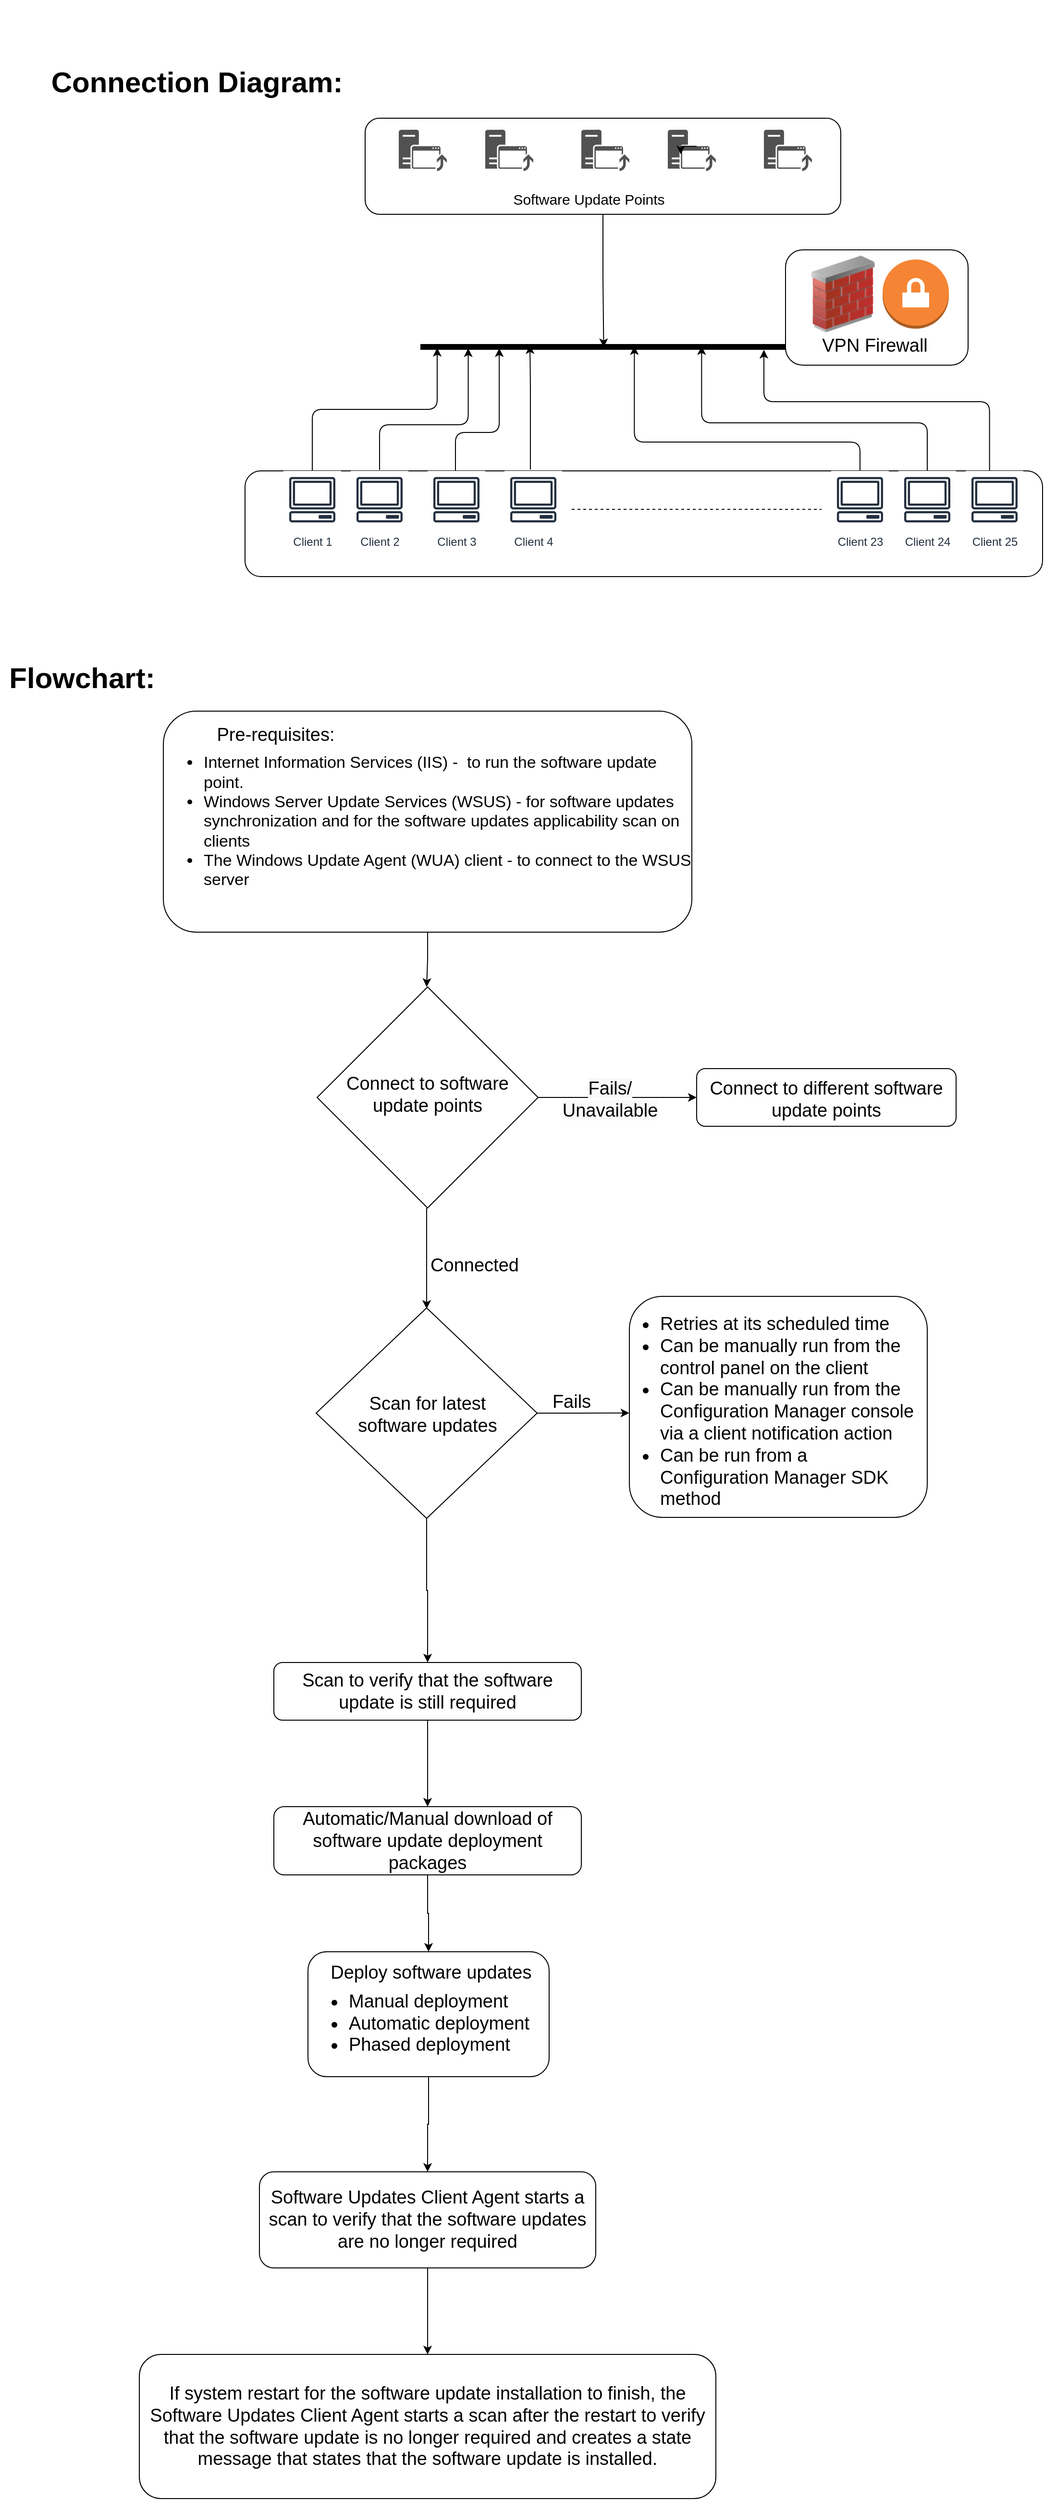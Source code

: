<mxfile version="14.6.11" type="github">
  <diagram name="Page-1" id="822b0af5-4adb-64df-f703-e8dfc1f81529">
    <mxGraphModel dx="2484" dy="736" grid="1" gridSize="10" guides="1" tooltips="1" connect="1" arrows="1" fold="1" page="1" pageScale="1" pageWidth="1100" pageHeight="850" background="#ffffff" math="0" shadow="0">
      <root>
        <mxCell id="0" />
        <mxCell id="1" parent="0" />
        <mxCell id="jQDINDvvrDZbcHtMQMTa-106" value="" style="edgeStyle=elbowEdgeStyle;elbow=vertical;endArrow=classic;html=1;fontSize=100;entryX=0.586;entryY=0.427;entryDx=0;entryDy=0;entryPerimeter=0;" edge="1" parent="1">
          <mxGeometry width="50" height="50" relative="1" as="geometry">
            <mxPoint x="1004.82" y="493.73" as="sourcePoint" />
            <mxPoint x="770" y="364" as="targetPoint" />
            <Array as="points">
              <mxPoint x="870" y="418" />
            </Array>
          </mxGeometry>
        </mxCell>
        <mxCell id="jQDINDvvrDZbcHtMQMTa-87" value="" style="rounded=1;whiteSpace=wrap;html=1;fontSize=19;align=center;" vertex="1" parent="1">
          <mxGeometry x="792.5" y="260" width="190" height="120" as="geometry" />
        </mxCell>
        <mxCell id="jQDINDvvrDZbcHtMQMTa-63" style="edgeStyle=orthogonalEdgeStyle;rounded=0;orthogonalLoop=1;jettySize=auto;html=1;exitX=1;exitY=0.5;exitDx=0;exitDy=0;entryX=0.032;entryY=0.506;entryDx=0;entryDy=0;entryPerimeter=0;fontSize=19;" edge="1" parent="1" source="jQDINDvvrDZbcHtMQMTa-59" target="jQDINDvvrDZbcHtMQMTa-62">
          <mxGeometry relative="1" as="geometry" />
        </mxCell>
        <mxCell id="jQDINDvvrDZbcHtMQMTa-79" style="edgeStyle=orthogonalEdgeStyle;rounded=0;orthogonalLoop=1;jettySize=auto;html=1;entryX=0.5;entryY=0;entryDx=0;entryDy=0;fontSize=19;" edge="1" parent="1" source="jQDINDvvrDZbcHtMQMTa-59" target="jQDINDvvrDZbcHtMQMTa-73">
          <mxGeometry relative="1" as="geometry" />
        </mxCell>
        <mxCell id="jQDINDvvrDZbcHtMQMTa-59" value="" style="rhombus;whiteSpace=wrap;html=1;fontSize=19;" vertex="1" parent="1">
          <mxGeometry x="304" y="1361" width="230" height="219" as="geometry" />
        </mxCell>
        <mxCell id="jQDINDvvrDZbcHtMQMTa-40" style="edgeStyle=orthogonalEdgeStyle;rounded=0;orthogonalLoop=1;jettySize=auto;html=1;exitX=0.5;exitY=1;exitDx=0;exitDy=0;entryX=0.5;entryY=0;entryDx=0;entryDy=0;fontSize=19;" edge="1" parent="1">
          <mxGeometry relative="1" as="geometry">
            <mxPoint x="419" y="1257" as="sourcePoint" />
            <mxPoint x="419" y="1362" as="targetPoint" />
          </mxGeometry>
        </mxCell>
        <mxCell id="jQDINDvvrDZbcHtMQMTa-58" style="edgeStyle=orthogonalEdgeStyle;rounded=0;orthogonalLoop=1;jettySize=auto;html=1;exitX=1;exitY=0.5;exitDx=0;exitDy=0;entryX=0;entryY=0.5;entryDx=0;entryDy=0;fontSize=19;" edge="1" parent="1" source="jQDINDvvrDZbcHtMQMTa-32" target="jQDINDvvrDZbcHtMQMTa-43">
          <mxGeometry relative="1" as="geometry" />
        </mxCell>
        <mxCell id="jQDINDvvrDZbcHtMQMTa-32" value="" style="rhombus;whiteSpace=wrap;html=1;fontSize=19;" vertex="1" parent="1">
          <mxGeometry x="305" y="1027" width="230" height="230" as="geometry" />
        </mxCell>
        <mxCell id="jQDINDvvrDZbcHtMQMTa-16" value="" style="rounded=1;whiteSpace=wrap;html=1;" vertex="1" parent="1">
          <mxGeometry x="230" y="490" width="830" height="110" as="geometry" />
        </mxCell>
        <mxCell id="jQDINDvvrDZbcHtMQMTa-94" value="" style="edgeStyle=orthogonalEdgeStyle;rounded=0;orthogonalLoop=1;jettySize=auto;html=1;fontSize=100;entryX=0.502;entryY=0.533;entryDx=0;entryDy=0;entryPerimeter=0;" edge="1" parent="1" source="jQDINDvvrDZbcHtMQMTa-7" target="jQDINDvvrDZbcHtMQMTa-93">
          <mxGeometry relative="1" as="geometry" />
        </mxCell>
        <mxCell id="jQDINDvvrDZbcHtMQMTa-7" value="" style="rounded=1;whiteSpace=wrap;html=1;" vertex="1" parent="1">
          <mxGeometry x="355" y="123" width="495" height="100" as="geometry" />
        </mxCell>
        <mxCell id="jQDINDvvrDZbcHtMQMTa-1" value="" style="pointerEvents=1;shadow=0;dashed=0;html=1;strokeColor=none;labelPosition=center;verticalLabelPosition=bottom;verticalAlign=top;align=center;fillColor=#515151;shape=mxgraph.mscae.system_center.software_update_point" vertex="1" parent="1">
          <mxGeometry x="390" y="135" width="50" height="43" as="geometry" />
        </mxCell>
        <mxCell id="jQDINDvvrDZbcHtMQMTa-2" value="" style="pointerEvents=1;shadow=0;dashed=0;html=1;strokeColor=none;labelPosition=center;verticalLabelPosition=bottom;verticalAlign=top;align=center;fillColor=#515151;shape=mxgraph.mscae.system_center.software_update_point" vertex="1" parent="1">
          <mxGeometry x="580" y="135" width="50" height="43" as="geometry" />
        </mxCell>
        <mxCell id="jQDINDvvrDZbcHtMQMTa-3" value="" style="pointerEvents=1;shadow=0;dashed=0;html=1;strokeColor=none;labelPosition=center;verticalLabelPosition=bottom;verticalAlign=top;align=center;fillColor=#515151;shape=mxgraph.mscae.system_center.software_update_point" vertex="1" parent="1">
          <mxGeometry x="480" y="135" width="50" height="43" as="geometry" />
        </mxCell>
        <mxCell id="jQDINDvvrDZbcHtMQMTa-4" value="" style="pointerEvents=1;shadow=0;dashed=0;html=1;strokeColor=none;labelPosition=center;verticalLabelPosition=bottom;verticalAlign=top;align=center;fillColor=#515151;shape=mxgraph.mscae.system_center.software_update_point" vertex="1" parent="1">
          <mxGeometry x="670" y="135" width="50" height="43" as="geometry" />
        </mxCell>
        <mxCell id="jQDINDvvrDZbcHtMQMTa-5" value="" style="pointerEvents=1;shadow=0;dashed=0;html=1;strokeColor=none;labelPosition=center;verticalLabelPosition=bottom;verticalAlign=top;align=center;fillColor=#515151;shape=mxgraph.mscae.system_center.software_update_point" vertex="1" parent="1">
          <mxGeometry x="770" y="135" width="50" height="43" as="geometry" />
        </mxCell>
        <mxCell id="jQDINDvvrDZbcHtMQMTa-6" style="edgeStyle=orthogonalEdgeStyle;rounded=0;orthogonalLoop=1;jettySize=auto;html=1;exitX=0.6;exitY=0.4;exitDx=0;exitDy=0;exitPerimeter=0;entryX=0.269;entryY=0.592;entryDx=0;entryDy=0;entryPerimeter=0;" edge="1" parent="1" source="jQDINDvvrDZbcHtMQMTa-4" target="jQDINDvvrDZbcHtMQMTa-4">
          <mxGeometry relative="1" as="geometry" />
        </mxCell>
        <mxCell id="jQDINDvvrDZbcHtMQMTa-8" value="&lt;font style=&quot;font-size: 15px&quot;&gt;Software Update Points&lt;/font&gt;" style="text;html=1;strokeColor=none;fillColor=none;align=center;verticalAlign=middle;whiteSpace=wrap;rounded=0;" vertex="1" parent="1">
          <mxGeometry x="483" y="197" width="210" height="20" as="geometry" />
        </mxCell>
        <mxCell id="jQDINDvvrDZbcHtMQMTa-9" value="Client 2" style="outlineConnect=0;fontColor=#232F3E;gradientColor=none;strokeColor=#232F3E;fillColor=#ffffff;dashed=0;verticalLabelPosition=bottom;verticalAlign=top;align=center;html=1;fontSize=12;fontStyle=0;aspect=fixed;shape=mxgraph.aws4.resourceIcon;resIcon=mxgraph.aws4.client;" vertex="1" parent="1">
          <mxGeometry x="340" y="490" width="60" height="60" as="geometry" />
        </mxCell>
        <mxCell id="jQDINDvvrDZbcHtMQMTa-10" value="Client 1" style="outlineConnect=0;fontColor=#232F3E;gradientColor=none;strokeColor=#232F3E;fillColor=#ffffff;dashed=0;verticalLabelPosition=bottom;verticalAlign=top;align=center;html=1;fontSize=12;fontStyle=0;aspect=fixed;shape=mxgraph.aws4.resourceIcon;resIcon=mxgraph.aws4.client;" vertex="1" parent="1">
          <mxGeometry x="270" y="490" width="60" height="60" as="geometry" />
        </mxCell>
        <mxCell id="jQDINDvvrDZbcHtMQMTa-11" value="Client 25" style="outlineConnect=0;fontColor=#232F3E;gradientColor=none;strokeColor=#232F3E;fillColor=#ffffff;dashed=0;verticalLabelPosition=bottom;verticalAlign=top;align=center;html=1;fontSize=12;fontStyle=0;aspect=fixed;shape=mxgraph.aws4.resourceIcon;resIcon=mxgraph.aws4.client;" vertex="1" parent="1">
          <mxGeometry x="980" y="490" width="60" height="60" as="geometry" />
        </mxCell>
        <mxCell id="jQDINDvvrDZbcHtMQMTa-12" value="Client 24" style="outlineConnect=0;fontColor=#232F3E;gradientColor=none;strokeColor=#232F3E;fillColor=#ffffff;dashed=0;verticalLabelPosition=bottom;verticalAlign=top;align=center;html=1;fontSize=12;fontStyle=0;aspect=fixed;shape=mxgraph.aws4.resourceIcon;resIcon=mxgraph.aws4.client;" vertex="1" parent="1">
          <mxGeometry x="910" y="490" width="60" height="60" as="geometry" />
        </mxCell>
        <mxCell id="jQDINDvvrDZbcHtMQMTa-13" value="Client 23" style="outlineConnect=0;fontColor=#232F3E;gradientColor=none;strokeColor=#232F3E;fillColor=#ffffff;dashed=0;verticalLabelPosition=bottom;verticalAlign=top;align=center;html=1;fontSize=12;fontStyle=0;aspect=fixed;shape=mxgraph.aws4.resourceIcon;resIcon=mxgraph.aws4.client;" vertex="1" parent="1">
          <mxGeometry x="840" y="490" width="60" height="60" as="geometry" />
        </mxCell>
        <mxCell id="jQDINDvvrDZbcHtMQMTa-14" value="Client 4" style="outlineConnect=0;fontColor=#232F3E;gradientColor=none;strokeColor=#232F3E;fillColor=#ffffff;dashed=0;verticalLabelPosition=bottom;verticalAlign=top;align=center;html=1;fontSize=12;fontStyle=0;aspect=fixed;shape=mxgraph.aws4.resourceIcon;resIcon=mxgraph.aws4.client;" vertex="1" parent="1">
          <mxGeometry x="500" y="490" width="60" height="60" as="geometry" />
        </mxCell>
        <mxCell id="jQDINDvvrDZbcHtMQMTa-15" value="Client 3" style="outlineConnect=0;fontColor=#232F3E;gradientColor=none;strokeColor=#232F3E;fillColor=#ffffff;dashed=0;verticalLabelPosition=bottom;verticalAlign=top;align=center;html=1;fontSize=12;fontStyle=0;aspect=fixed;shape=mxgraph.aws4.resourceIcon;resIcon=mxgraph.aws4.client;" vertex="1" parent="1">
          <mxGeometry x="420" y="490" width="60" height="60" as="geometry" />
        </mxCell>
        <mxCell id="jQDINDvvrDZbcHtMQMTa-23" value="" style="endArrow=none;dashed=1;html=1;" edge="1" parent="1">
          <mxGeometry width="50" height="50" relative="1" as="geometry">
            <mxPoint x="570" y="530" as="sourcePoint" />
            <mxPoint x="830" y="530" as="targetPoint" />
          </mxGeometry>
        </mxCell>
        <mxCell id="jQDINDvvrDZbcHtMQMTa-34" value="" style="edgeStyle=orthogonalEdgeStyle;rounded=0;orthogonalLoop=1;jettySize=auto;html=1;fontSize=19;" edge="1" parent="1" source="jQDINDvvrDZbcHtMQMTa-30">
          <mxGeometry relative="1" as="geometry">
            <mxPoint x="419" y="1027" as="targetPoint" />
          </mxGeometry>
        </mxCell>
        <mxCell id="jQDINDvvrDZbcHtMQMTa-30" value="&lt;div style=&quot;font-size: 17px&quot;&gt;&lt;ul&gt;&lt;li&gt;Internet Information Services (IIS) -&amp;nbsp; to run the software update point.&lt;/li&gt;&lt;li&gt;Windows Server Update Services (WSUS) - for software updates synchronization and for the software updates applicability scan on clients&lt;/li&gt;&lt;li&gt;The Windows Update Agent (WUA) client - to connect to the WSUS server&lt;/li&gt;&lt;/ul&gt;&lt;/div&gt;" style="rounded=1;whiteSpace=wrap;html=1;align=left;" vertex="1" parent="1">
          <mxGeometry x="145" y="740" width="550" height="230" as="geometry" />
        </mxCell>
        <mxCell id="jQDINDvvrDZbcHtMQMTa-31" value="Connect to software update points" style="text;html=1;strokeColor=none;fillColor=none;align=center;verticalAlign=middle;whiteSpace=wrap;rounded=0;fontSize=19;" vertex="1" parent="1">
          <mxGeometry x="325" y="1130" width="190" height="17" as="geometry" />
        </mxCell>
        <mxCell id="jQDINDvvrDZbcHtMQMTa-33" value="Pre-requisites:" style="text;html=1;strokeColor=none;fillColor=none;align=center;verticalAlign=middle;whiteSpace=wrap;rounded=0;fontSize=19;" vertex="1" parent="1">
          <mxGeometry x="169" y="755" width="186" height="20" as="geometry" />
        </mxCell>
        <mxCell id="jQDINDvvrDZbcHtMQMTa-37" value="Scan for latest software updates" style="text;html=1;strokeColor=none;fillColor=none;align=center;verticalAlign=middle;whiteSpace=wrap;rounded=0;fontSize=19;" vertex="1" parent="1">
          <mxGeometry x="320" y="1462" width="200" height="20" as="geometry" />
        </mxCell>
        <mxCell id="jQDINDvvrDZbcHtMQMTa-42" value="Connected" style="text;html=1;strokeColor=none;fillColor=none;align=center;verticalAlign=middle;whiteSpace=wrap;rounded=0;fontSize=19;" vertex="1" parent="1">
          <mxGeometry x="449" y="1307" width="40" height="20" as="geometry" />
        </mxCell>
        <mxCell id="jQDINDvvrDZbcHtMQMTa-43" value="" style="rounded=1;whiteSpace=wrap;html=1;fontSize=19;" vertex="1" parent="1">
          <mxGeometry x="700" y="1112" width="270" height="60" as="geometry" />
        </mxCell>
        <mxCell id="jQDINDvvrDZbcHtMQMTa-44" value="Connect to different software update points" style="text;html=1;strokeColor=none;fillColor=none;align=center;verticalAlign=middle;whiteSpace=wrap;rounded=0;fontSize=19;" vertex="1" parent="1">
          <mxGeometry x="710" y="1134" width="250" height="20" as="geometry" />
        </mxCell>
        <mxCell id="jQDINDvvrDZbcHtMQMTa-55" value="&lt;span style=&quot;color: rgb(0, 0, 0); font-family: helvetica; font-size: 19px; font-style: normal; font-weight: 400; letter-spacing: normal; text-indent: 0px; text-transform: none; word-spacing: 0px; background-color: rgb(248, 249, 250); display: inline; float: none;&quot;&gt;Fails/&lt;/span&gt;&lt;br style=&quot;color: rgb(0, 0, 0); font-family: helvetica; font-size: 19px; font-style: normal; font-weight: 400; letter-spacing: normal; text-indent: 0px; text-transform: none; word-spacing: 0px; background-color: rgb(248, 249, 250);&quot;&gt;&lt;span style=&quot;color: rgb(0, 0, 0); font-family: helvetica; font-size: 19px; font-style: normal; font-weight: 400; letter-spacing: normal; text-indent: 0px; text-transform: none; word-spacing: 0px; background-color: rgb(248, 249, 250); display: inline; float: none;&quot;&gt;Unavailable&lt;/span&gt;" style="text;whiteSpace=wrap;html=1;fontSize=19;align=center;" vertex="1" parent="1">
          <mxGeometry x="550" y="1115" width="120" height="60" as="geometry" />
        </mxCell>
        <mxCell id="jQDINDvvrDZbcHtMQMTa-60" value="" style="rounded=1;whiteSpace=wrap;html=1;fontSize=19;align=center;" vertex="1" parent="1">
          <mxGeometry x="630" y="1349" width="310" height="230" as="geometry" />
        </mxCell>
        <mxCell id="jQDINDvvrDZbcHtMQMTa-61" value="Fails" style="text;html=1;strokeColor=none;fillColor=none;align=center;verticalAlign=middle;whiteSpace=wrap;rounded=0;fontSize=19;" vertex="1" parent="1">
          <mxGeometry x="550" y="1449" width="40" height="20" as="geometry" />
        </mxCell>
        <mxCell id="jQDINDvvrDZbcHtMQMTa-62" value="&lt;div&gt;&lt;ul&gt;&lt;li&gt;Retries at its scheduled time&lt;/li&gt;&lt;li&gt;Can be manually run from the control panel on the client&lt;/li&gt;&lt;li&gt;Can be manually run from the Configuration Manager console via a client notification action&lt;/li&gt;&lt;li&gt;Can be run from a Configuration Manager SDK method&lt;/li&gt;&lt;/ul&gt;&lt;/div&gt;" style="text;html=1;strokeColor=none;fillColor=none;align=left;verticalAlign=middle;whiteSpace=wrap;rounded=0;fontSize=19;" vertex="1" parent="1">
          <mxGeometry x="620" y="1359" width="310" height="220" as="geometry" />
        </mxCell>
        <mxCell id="jQDINDvvrDZbcHtMQMTa-72" value="" style="edgeStyle=orthogonalEdgeStyle;rounded=0;orthogonalLoop=1;jettySize=auto;html=1;fontSize=19;" edge="1" parent="1" source="jQDINDvvrDZbcHtMQMTa-65" target="jQDINDvvrDZbcHtMQMTa-71">
          <mxGeometry relative="1" as="geometry" />
        </mxCell>
        <mxCell id="jQDINDvvrDZbcHtMQMTa-65" value="Automatic/Manual download of software update deployment packages" style="rounded=1;whiteSpace=wrap;html=1;fontSize=19;align=center;" vertex="1" parent="1">
          <mxGeometry x="260" y="1880" width="320" height="71" as="geometry" />
        </mxCell>
        <mxCell id="jQDINDvvrDZbcHtMQMTa-82" value="" style="edgeStyle=orthogonalEdgeStyle;rounded=0;orthogonalLoop=1;jettySize=auto;html=1;fontSize=19;" edge="1" parent="1" source="jQDINDvvrDZbcHtMQMTa-71" target="jQDINDvvrDZbcHtMQMTa-81">
          <mxGeometry relative="1" as="geometry" />
        </mxCell>
        <mxCell id="jQDINDvvrDZbcHtMQMTa-71" value="&lt;p style=&quot;line-height: 0%&quot;&gt;&amp;nbsp; &amp;nbsp; Deploy software updates&lt;br&gt;&lt;/p&gt;&lt;ul&gt;&lt;li&gt;Manual deployment&lt;/li&gt;&lt;li&gt;Automatic deployment&lt;/li&gt;&lt;li&gt;Phased deployment&lt;/li&gt;&lt;/ul&gt;&lt;p&gt;&lt;/p&gt;" style="rounded=1;whiteSpace=wrap;html=1;fontSize=19;align=left;" vertex="1" parent="1">
          <mxGeometry x="295.5" y="2031" width="251" height="130" as="geometry" />
        </mxCell>
        <mxCell id="jQDINDvvrDZbcHtMQMTa-80" style="edgeStyle=orthogonalEdgeStyle;rounded=0;orthogonalLoop=1;jettySize=auto;html=1;entryX=0.5;entryY=0;entryDx=0;entryDy=0;fontSize=19;" edge="1" parent="1" source="jQDINDvvrDZbcHtMQMTa-73" target="jQDINDvvrDZbcHtMQMTa-65">
          <mxGeometry relative="1" as="geometry" />
        </mxCell>
        <mxCell id="jQDINDvvrDZbcHtMQMTa-73" value="Scan to verify that the software update is still required" style="rounded=1;whiteSpace=wrap;html=1;fontSize=19;align=center;" vertex="1" parent="1">
          <mxGeometry x="260" y="1730" width="320" height="60" as="geometry" />
        </mxCell>
        <mxCell id="jQDINDvvrDZbcHtMQMTa-84" value="" style="edgeStyle=orthogonalEdgeStyle;rounded=0;orthogonalLoop=1;jettySize=auto;html=1;fontSize=19;" edge="1" parent="1" source="jQDINDvvrDZbcHtMQMTa-81" target="jQDINDvvrDZbcHtMQMTa-83">
          <mxGeometry relative="1" as="geometry" />
        </mxCell>
        <mxCell id="jQDINDvvrDZbcHtMQMTa-81" value="Software Updates Client Agent starts a scan to verify that the software updates are no longer required" style="rounded=1;whiteSpace=wrap;html=1;fontSize=19;align=center;" vertex="1" parent="1">
          <mxGeometry x="245" y="2260" width="350" height="100" as="geometry" />
        </mxCell>
        <mxCell id="jQDINDvvrDZbcHtMQMTa-83" value="If system restart for the software update installation to finish, the Software Updates Client Agent starts a scan after the restart to verify that the software update is no longer required and creates a state message that states that the software update is installed." style="rounded=1;whiteSpace=wrap;html=1;fontSize=19;align=center;" vertex="1" parent="1">
          <mxGeometry x="120" y="2450" width="600" height="150" as="geometry" />
        </mxCell>
        <mxCell id="jQDINDvvrDZbcHtMQMTa-85" value="" style="outlineConnect=0;dashed=0;verticalLabelPosition=bottom;verticalAlign=top;align=center;html=1;shape=mxgraph.aws3.vpn_gateway;fillColor=#F58534;gradientColor=none;fontSize=19;" vertex="1" parent="1">
          <mxGeometry x="893.5" y="270" width="69" height="72" as="geometry" />
        </mxCell>
        <mxCell id="jQDINDvvrDZbcHtMQMTa-86" value="" style="image;html=1;image=img/lib/clip_art/networking/Firewall_02_128x128.png;fontSize=19;align=center;" vertex="1" parent="1">
          <mxGeometry x="812.5" y="266" width="80" height="80" as="geometry" />
        </mxCell>
        <mxCell id="jQDINDvvrDZbcHtMQMTa-90" value="VPN Firewall" style="text;html=1;strokeColor=none;fillColor=none;align=center;verticalAlign=middle;whiteSpace=wrap;rounded=0;fontSize=19;" vertex="1" parent="1">
          <mxGeometry x="817.5" y="350" width="135" height="20" as="geometry" />
        </mxCell>
        <mxCell id="jQDINDvvrDZbcHtMQMTa-93" value="" style="line;strokeWidth=6;html=1;fontSize=100;align=center;fontStyle=0;labelBorderColor=#000000;" vertex="1" parent="1">
          <mxGeometry x="412.5" y="356" width="380" height="10" as="geometry" />
        </mxCell>
        <mxCell id="jQDINDvvrDZbcHtMQMTa-98" value="" style="edgeStyle=elbowEdgeStyle;elbow=vertical;endArrow=classic;html=1;fontSize=100;entryX=0.046;entryY=1.4;entryDx=0;entryDy=0;entryPerimeter=0;" edge="1" parent="1">
          <mxGeometry width="50" height="50" relative="1" as="geometry">
            <mxPoint x="300" y="490" as="sourcePoint" />
            <mxPoint x="429.98" y="362" as="targetPoint" />
          </mxGeometry>
        </mxCell>
        <mxCell id="jQDINDvvrDZbcHtMQMTa-99" value="" style="edgeStyle=elbowEdgeStyle;elbow=vertical;endArrow=classic;html=1;fontSize=100;entryX=0.131;entryY=0.64;entryDx=0;entryDy=0;entryPerimeter=0;" edge="1" parent="1" target="jQDINDvvrDZbcHtMQMTa-93">
          <mxGeometry width="50" height="50" relative="1" as="geometry">
            <mxPoint x="370" y="489" as="sourcePoint" />
            <mxPoint x="500" y="362" as="targetPoint" />
            <Array as="points">
              <mxPoint x="435" y="442" />
            </Array>
          </mxGeometry>
        </mxCell>
        <mxCell id="jQDINDvvrDZbcHtMQMTa-100" value="" style="edgeStyle=elbowEdgeStyle;elbow=vertical;endArrow=classic;html=1;fontSize=100;entryX=0.216;entryY=0.64;entryDx=0;entryDy=0;entryPerimeter=0;" edge="1" parent="1" target="jQDINDvvrDZbcHtMQMTa-93">
          <mxGeometry width="50" height="50" relative="1" as="geometry">
            <mxPoint x="449" y="490" as="sourcePoint" />
            <mxPoint x="541.28" y="366.0" as="targetPoint" />
            <Array as="points">
              <mxPoint x="500" y="450" />
            </Array>
          </mxGeometry>
        </mxCell>
        <mxCell id="jQDINDvvrDZbcHtMQMTa-101" value="" style="edgeStyle=elbowEdgeStyle;elbow=vertical;endArrow=classic;html=1;fontSize=100;entryX=0.3;entryY=0.32;entryDx=0;entryDy=0;entryPerimeter=0;" edge="1" parent="1" target="jQDINDvvrDZbcHtMQMTa-93">
          <mxGeometry width="50" height="50" relative="1" as="geometry">
            <mxPoint x="527" y="488.6" as="sourcePoint" />
            <mxPoint x="528" y="370" as="targetPoint" />
            <Array as="points">
              <mxPoint x="525" y="400" />
              <mxPoint x="578" y="448.6" />
            </Array>
          </mxGeometry>
        </mxCell>
        <mxCell id="jQDINDvvrDZbcHtMQMTa-103" value="" style="edgeStyle=elbowEdgeStyle;elbow=vertical;endArrow=classic;html=1;fontSize=100;entryX=0.586;entryY=0.427;entryDx=0;entryDy=0;entryPerimeter=0;" edge="1" parent="1" source="jQDINDvvrDZbcHtMQMTa-13" target="jQDINDvvrDZbcHtMQMTa-93">
          <mxGeometry width="50" height="50" relative="1" as="geometry">
            <mxPoint x="860" y="480" as="sourcePoint" />
            <mxPoint x="809.98" y="390" as="targetPoint" />
            <Array as="points">
              <mxPoint x="730" y="460" />
            </Array>
          </mxGeometry>
        </mxCell>
        <mxCell id="jQDINDvvrDZbcHtMQMTa-105" value="" style="edgeStyle=elbowEdgeStyle;elbow=vertical;endArrow=classic;html=1;fontSize=100;entryX=0.586;entryY=0.427;entryDx=0;entryDy=0;entryPerimeter=0;" edge="1" parent="1">
          <mxGeometry width="50" height="50" relative="1" as="geometry">
            <mxPoint x="940" y="490" as="sourcePoint" />
            <mxPoint x="705.18" y="360.27" as="targetPoint" />
            <Array as="points">
              <mxPoint x="810" y="440" />
            </Array>
          </mxGeometry>
        </mxCell>
        <mxCell id="jQDINDvvrDZbcHtMQMTa-107" value="&lt;font style=&quot;font-size: 30px&quot;&gt;&lt;b&gt;Connection&amp;nbsp;Diagram:&lt;/b&gt;&lt;/font&gt;" style="text;html=1;strokeColor=none;fillColor=none;align=center;verticalAlign=middle;whiteSpace=wrap;rounded=0;fontSize=100;" vertex="1" parent="1">
          <mxGeometry x="160" y="50" width="40" height="20" as="geometry" />
        </mxCell>
        <mxCell id="jQDINDvvrDZbcHtMQMTa-108" value="&lt;font style=&quot;font-size: 30px&quot;&gt;&lt;b&gt;Flowchart:&lt;/b&gt;&lt;/font&gt;" style="text;html=1;align=center;verticalAlign=middle;resizable=0;points=[];autosize=1;strokeColor=none;fontSize=100;" vertex="1" parent="1">
          <mxGeometry x="-25" y="605" width="170" height="150" as="geometry" />
        </mxCell>
      </root>
    </mxGraphModel>
  </diagram>
</mxfile>
